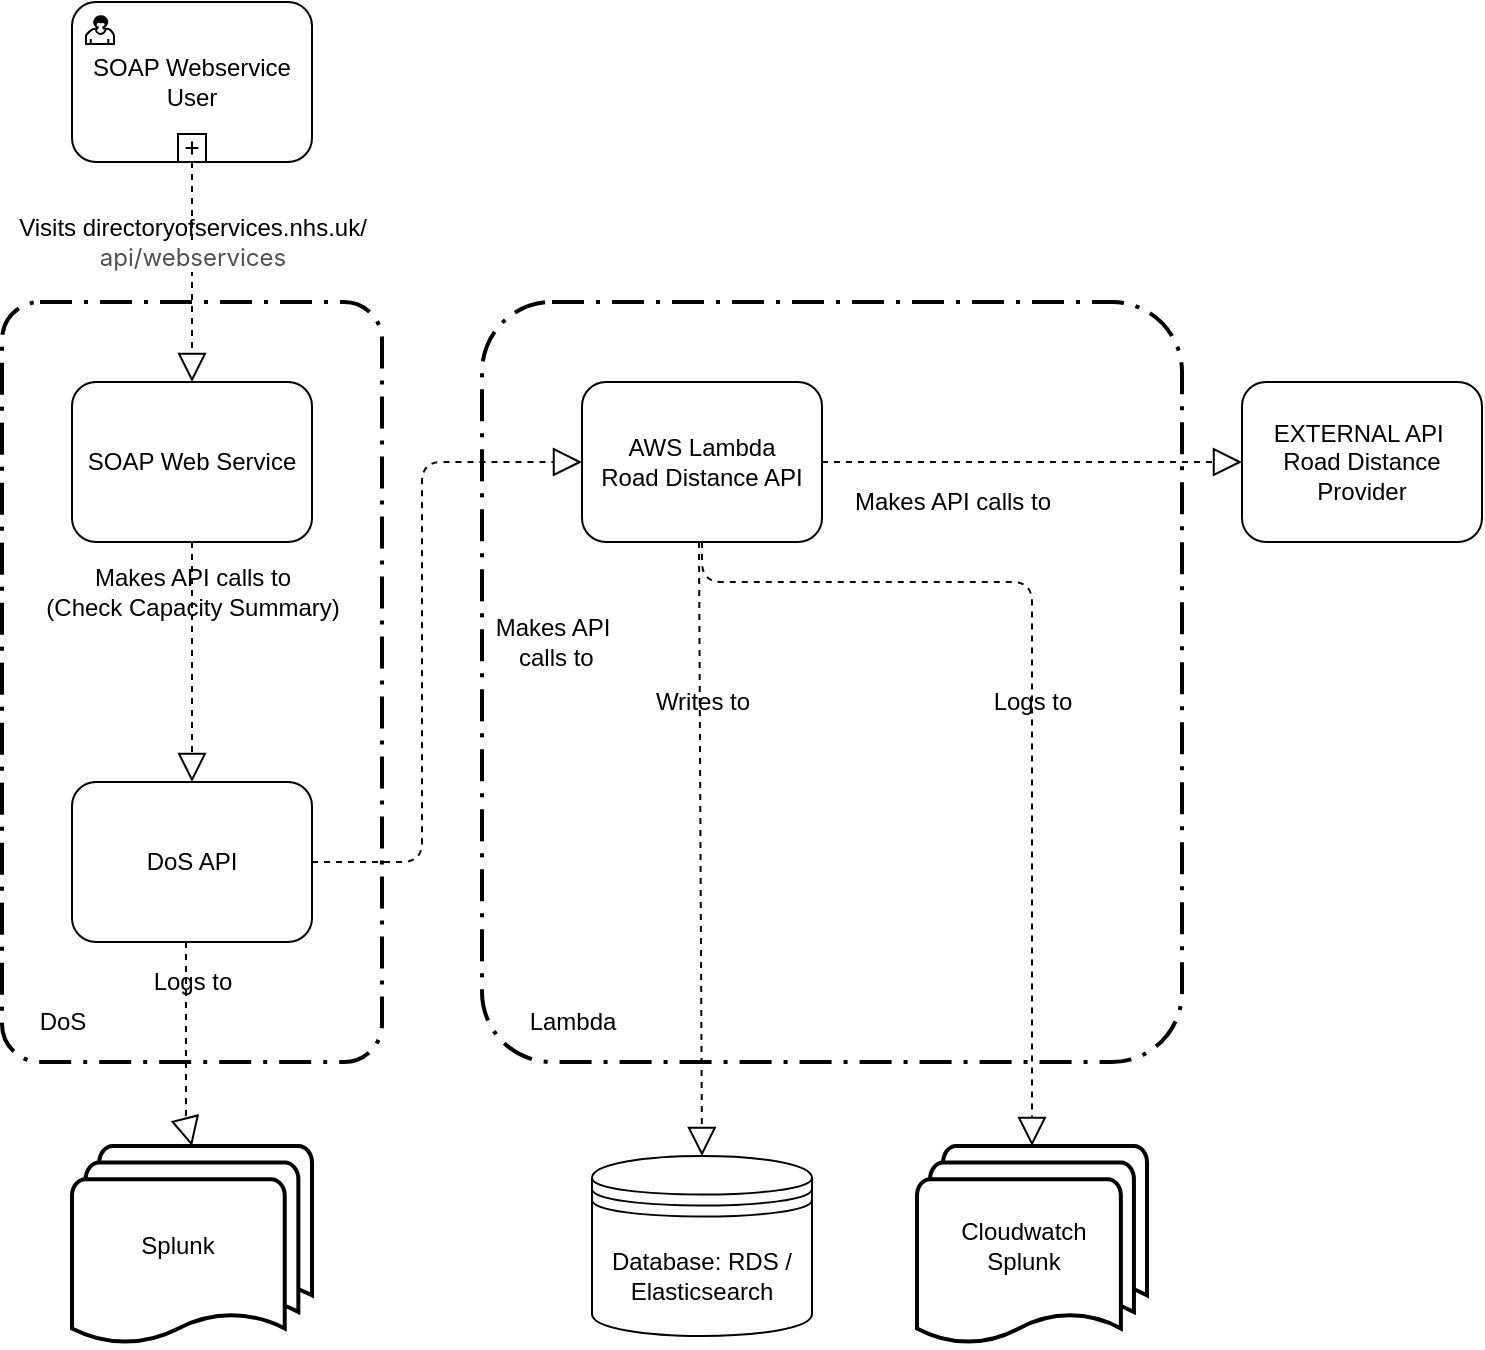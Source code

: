 <mxfile version="14.7.3" type="device"><diagram id="dwjkUNrS5j3bHEe1DFPE" name="Page-1"><mxGraphModel dx="1064" dy="651" grid="1" gridSize="10" guides="1" tooltips="1" connect="1" arrows="1" fold="1" page="1" pageScale="1" pageWidth="827" pageHeight="1169" math="0" shadow="0"><root><mxCell id="0"/><mxCell id="1" parent="0"/><mxCell id="0cTS7bMpq-2c3qxBvki1-25" value="" style="rounded=1;arcSize=10;dashed=1;strokeColor=#000000;fillColor=none;gradientColor=none;dashPattern=8 3 1 3;strokeWidth=2;" parent="1" vertex="1"><mxGeometry x="40" y="180" width="190" height="380" as="geometry"/></mxCell><mxCell id="PQc6X2HEV79irt3zOIDi-1" value="" style="rounded=1;arcSize=10;dashed=1;strokeColor=#000000;fillColor=none;gradientColor=none;dashPattern=8 3 1 3;strokeWidth=2;" parent="1" vertex="1"><mxGeometry x="280" y="180" width="350" height="380" as="geometry"/></mxCell><mxCell id="0cTS7bMpq-2c3qxBvki1-16" value="SOAP Webservice User" style="html=1;whiteSpace=wrap;rounded=1;dropTarget=0;" parent="1" vertex="1"><mxGeometry x="75" y="30" width="120" height="80" as="geometry"/></mxCell><mxCell id="0cTS7bMpq-2c3qxBvki1-17" value="" style="html=1;shape=mxgraph.bpmn.user_task;outlineConnect=0;" parent="0cTS7bMpq-2c3qxBvki1-16" vertex="1"><mxGeometry width="14" height="14" relative="1" as="geometry"><mxPoint x="7" y="7" as="offset"/></mxGeometry></mxCell><mxCell id="0cTS7bMpq-2c3qxBvki1-18" value="" style="html=1;shape=plus;outlineConnect=0;" parent="0cTS7bMpq-2c3qxBvki1-16" vertex="1"><mxGeometry x="0.5" y="1" width="14" height="14" relative="1" as="geometry"><mxPoint x="-7" y="-14" as="offset"/></mxGeometry></mxCell><mxCell id="0cTS7bMpq-2c3qxBvki1-26" value="AWS Lambda&lt;br&gt;Road Distance API" style="html=1;whiteSpace=wrap;rounded=1;dropTarget=0;" parent="1" vertex="1"><mxGeometry x="330" y="220" width="120" height="80" as="geometry"/></mxCell><mxCell id="KEyjbWbTgWZmxuzXbRPz-2" value="DoS API" style="rounded=1;whiteSpace=wrap;html=1;" parent="1" vertex="1"><mxGeometry x="75" y="420" width="120" height="80" as="geometry"/></mxCell><mxCell id="KEyjbWbTgWZmxuzXbRPz-5" value="EXTERNAL API&amp;nbsp;&lt;br&gt;Road Distance Provider" style="rounded=1;whiteSpace=wrap;html=1;" parent="1" vertex="1"><mxGeometry x="660" y="220" width="120" height="80" as="geometry"/></mxCell><mxCell id="KEyjbWbTgWZmxuzXbRPz-6" value="DoS" style="text;html=1;align=center;verticalAlign=middle;resizable=0;points=[];autosize=1;" parent="1" vertex="1"><mxGeometry x="50" y="530" width="40" height="20" as="geometry"/></mxCell><mxCell id="KEyjbWbTgWZmxuzXbRPz-15" value="SOAP Web Service" style="rounded=1;whiteSpace=wrap;html=1;" parent="1" vertex="1"><mxGeometry x="75" y="220" width="120" height="80" as="geometry"/></mxCell><mxCell id="KEyjbWbTgWZmxuzXbRPz-19" value="" style="endArrow=block;dashed=1;endFill=0;endSize=12;html=1;exitX=0.5;exitY=1;exitDx=0;exitDy=0;entryX=0.5;entryY=0;entryDx=0;entryDy=0;" parent="1" source="KEyjbWbTgWZmxuzXbRPz-15" target="KEyjbWbTgWZmxuzXbRPz-2" edge="1"><mxGeometry width="160" relative="1" as="geometry"><mxPoint x="90" y="400" as="sourcePoint"/><mxPoint x="250" y="400" as="targetPoint"/></mxGeometry></mxCell><mxCell id="KEyjbWbTgWZmxuzXbRPz-21" value="" style="endArrow=block;dashed=1;endFill=0;endSize=12;html=1;exitX=0.5;exitY=1;exitDx=0;exitDy=0;" parent="1" source="0cTS7bMpq-2c3qxBvki1-18" target="KEyjbWbTgWZmxuzXbRPz-15" edge="1"><mxGeometry width="160" relative="1" as="geometry"><mxPoint x="90" y="360" as="sourcePoint"/><mxPoint x="250" y="360" as="targetPoint"/></mxGeometry></mxCell><mxCell id="KEyjbWbTgWZmxuzXbRPz-22" value="" style="endArrow=block;dashed=1;endFill=0;endSize=12;html=1;entryX=0;entryY=0.5;entryDx=0;entryDy=0;exitX=1;exitY=0.5;exitDx=0;exitDy=0;" parent="1" source="KEyjbWbTgWZmxuzXbRPz-2" target="0cTS7bMpq-2c3qxBvki1-26" edge="1"><mxGeometry width="160" relative="1" as="geometry"><mxPoint x="330" y="400" as="sourcePoint"/><mxPoint x="490" y="400" as="targetPoint"/><Array as="points"><mxPoint x="250" y="460"/><mxPoint x="250" y="260"/></Array></mxGeometry></mxCell><mxCell id="KEyjbWbTgWZmxuzXbRPz-25" value="" style="endArrow=block;dashed=1;endFill=0;endSize=12;html=1;entryX=0;entryY=0.5;entryDx=0;entryDy=0;" parent="1" source="0cTS7bMpq-2c3qxBvki1-26" target="KEyjbWbTgWZmxuzXbRPz-5" edge="1"><mxGeometry width="160" relative="1" as="geometry"><mxPoint x="915" y="-38" as="sourcePoint"/><mxPoint x="580" y="260" as="targetPoint"/></mxGeometry></mxCell><mxCell id="KEyjbWbTgWZmxuzXbRPz-29" value="Visits directoryofservices.nhs.uk/&lt;br&gt;&lt;span style=&quot;color: rgb(80 , 80 , 80) ; font-family: &amp;#34;inter&amp;#34; , &amp;#34;opensans&amp;#34; , &amp;#34;helvetica&amp;#34; , &amp;#34;arial&amp;#34; , sans-serif ; text-align: left ; background-color: rgb(255 , 255 , 255)&quot;&gt;api/webservices&lt;/span&gt;" style="text;html=1;align=center;verticalAlign=middle;resizable=0;points=[];autosize=1;" parent="1" vertex="1"><mxGeometry x="40" y="135" width="190" height="30" as="geometry"/></mxCell><mxCell id="KEyjbWbTgWZmxuzXbRPz-30" value="Writes to" style="text;html=1;align=center;verticalAlign=middle;resizable=0;points=[];autosize=1;" parent="1" vertex="1"><mxGeometry x="360" y="370" width="60" height="20" as="geometry"/></mxCell><mxCell id="KEyjbWbTgWZmxuzXbRPz-31" value="Makes API calls to&lt;br&gt;(Check Capacity Summary)" style="text;html=1;align=center;verticalAlign=middle;resizable=0;points=[];autosize=1;" parent="1" vertex="1"><mxGeometry x="55" y="310" width="160" height="30" as="geometry"/></mxCell><mxCell id="KEyjbWbTgWZmxuzXbRPz-35" value="Makes API calls to" style="text;html=1;align=center;verticalAlign=middle;resizable=0;points=[];autosize=1;" parent="1" vertex="1"><mxGeometry x="460" y="270" width="110" height="20" as="geometry"/></mxCell><mxCell id="qgBmGaLmP86waMWqzh_p-23" value="Database: RDS / Elasticsearch" style="shape=datastore;whiteSpace=wrap;html=1;" parent="1" vertex="1"><mxGeometry x="335" y="607" width="110" height="90" as="geometry"/></mxCell><mxCell id="qgBmGaLmP86waMWqzh_p-25" value="" style="endArrow=block;dashed=1;endFill=0;endSize=12;html=1;exitX=0.5;exitY=1;exitDx=0;exitDy=0;entryX=0.5;entryY=0;entryDx=0;entryDy=0;" parent="1" target="qgBmGaLmP86waMWqzh_p-23" edge="1"><mxGeometry width="160" relative="1" as="geometry"><mxPoint x="388.5" y="300" as="sourcePoint"/><mxPoint x="388.5" y="370" as="targetPoint"/></mxGeometry></mxCell><mxCell id="qgBmGaLmP86waMWqzh_p-30" value="" style="endArrow=block;dashed=1;endFill=0;endSize=12;html=1;exitX=0.5;exitY=1;exitDx=0;exitDy=0;entryX=0.5;entryY=0;entryDx=0;entryDy=0;entryPerimeter=0;" parent="1" source="0cTS7bMpq-2c3qxBvki1-26" target="qgBmGaLmP86waMWqzh_p-28" edge="1"><mxGeometry width="160" relative="1" as="geometry"><mxPoint x="300" y="300" as="sourcePoint"/><mxPoint x="310" y="450" as="targetPoint"/><Array as="points"><mxPoint x="390" y="320"/><mxPoint x="555" y="320"/></Array></mxGeometry></mxCell><mxCell id="qgBmGaLmP86waMWqzh_p-31" value="Logs to" style="text;html=1;align=center;verticalAlign=middle;resizable=0;points=[];autosize=1;" parent="1" vertex="1"><mxGeometry x="525" y="370" width="60" height="20" as="geometry"/></mxCell><mxCell id="qgBmGaLmP86waMWqzh_p-32" value="" style="endArrow=block;dashed=1;endFill=0;endSize=12;html=1;entryX=0.5;entryY=0;entryDx=0;entryDy=0;entryPerimeter=0;" parent="1" target="qgBmGaLmP86waMWqzh_p-34" edge="1"><mxGeometry width="160" relative="1" as="geometry"><mxPoint x="132" y="500" as="sourcePoint"/><mxPoint x="132" y="620" as="targetPoint"/><Array as="points"><mxPoint x="132" y="590"/></Array></mxGeometry></mxCell><mxCell id="qgBmGaLmP86waMWqzh_p-33" value="Logs to" style="text;html=1;align=center;verticalAlign=middle;resizable=0;points=[];autosize=1;" parent="1" vertex="1"><mxGeometry x="105" y="510" width="60" height="20" as="geometry"/></mxCell><mxCell id="qgBmGaLmP86waMWqzh_p-34" value="" style="strokeWidth=2;html=1;shape=mxgraph.flowchart.multi-document;whiteSpace=wrap;" parent="1" vertex="1"><mxGeometry x="75" y="602" width="120" height="100" as="geometry"/></mxCell><mxCell id="qgBmGaLmP86waMWqzh_p-35" value="Splunk" style="text;html=1;strokeColor=none;fillColor=none;align=center;verticalAlign=middle;whiteSpace=wrap;rounded=0;" parent="1" vertex="1"><mxGeometry x="90" y="627" width="76" height="50" as="geometry"/></mxCell><mxCell id="PQc6X2HEV79irt3zOIDi-2" value="" style="group" parent="1" vertex="1" connectable="0"><mxGeometry x="497.5" y="602" width="115" height="100" as="geometry"/></mxCell><mxCell id="qgBmGaLmP86waMWqzh_p-28" value="" style="strokeWidth=2;html=1;shape=mxgraph.flowchart.multi-document;whiteSpace=wrap;" parent="PQc6X2HEV79irt3zOIDi-2" vertex="1"><mxGeometry width="115" height="100" as="geometry"/></mxCell><mxCell id="qgBmGaLmP86waMWqzh_p-29" value="Cloudwatch&lt;br&gt;Splunk" style="text;html=1;strokeColor=none;fillColor=none;align=center;verticalAlign=middle;whiteSpace=wrap;rounded=0;" parent="PQc6X2HEV79irt3zOIDi-2" vertex="1"><mxGeometry x="15" y="25" width="76" height="50" as="geometry"/></mxCell><mxCell id="PQc6X2HEV79irt3zOIDi-3" value="Lambda" style="text;html=1;align=center;verticalAlign=middle;resizable=0;points=[];autosize=1;" parent="1" vertex="1"><mxGeometry x="295" y="530" width="60" height="20" as="geometry"/></mxCell><mxCell id="PQc6X2HEV79irt3zOIDi-4" value="Makes API&lt;br&gt;&amp;nbsp;calls to" style="text;html=1;align=center;verticalAlign=middle;resizable=0;points=[];autosize=1;" parent="1" vertex="1"><mxGeometry x="280" y="335" width="70" height="30" as="geometry"/></mxCell></root></mxGraphModel></diagram></mxfile>
